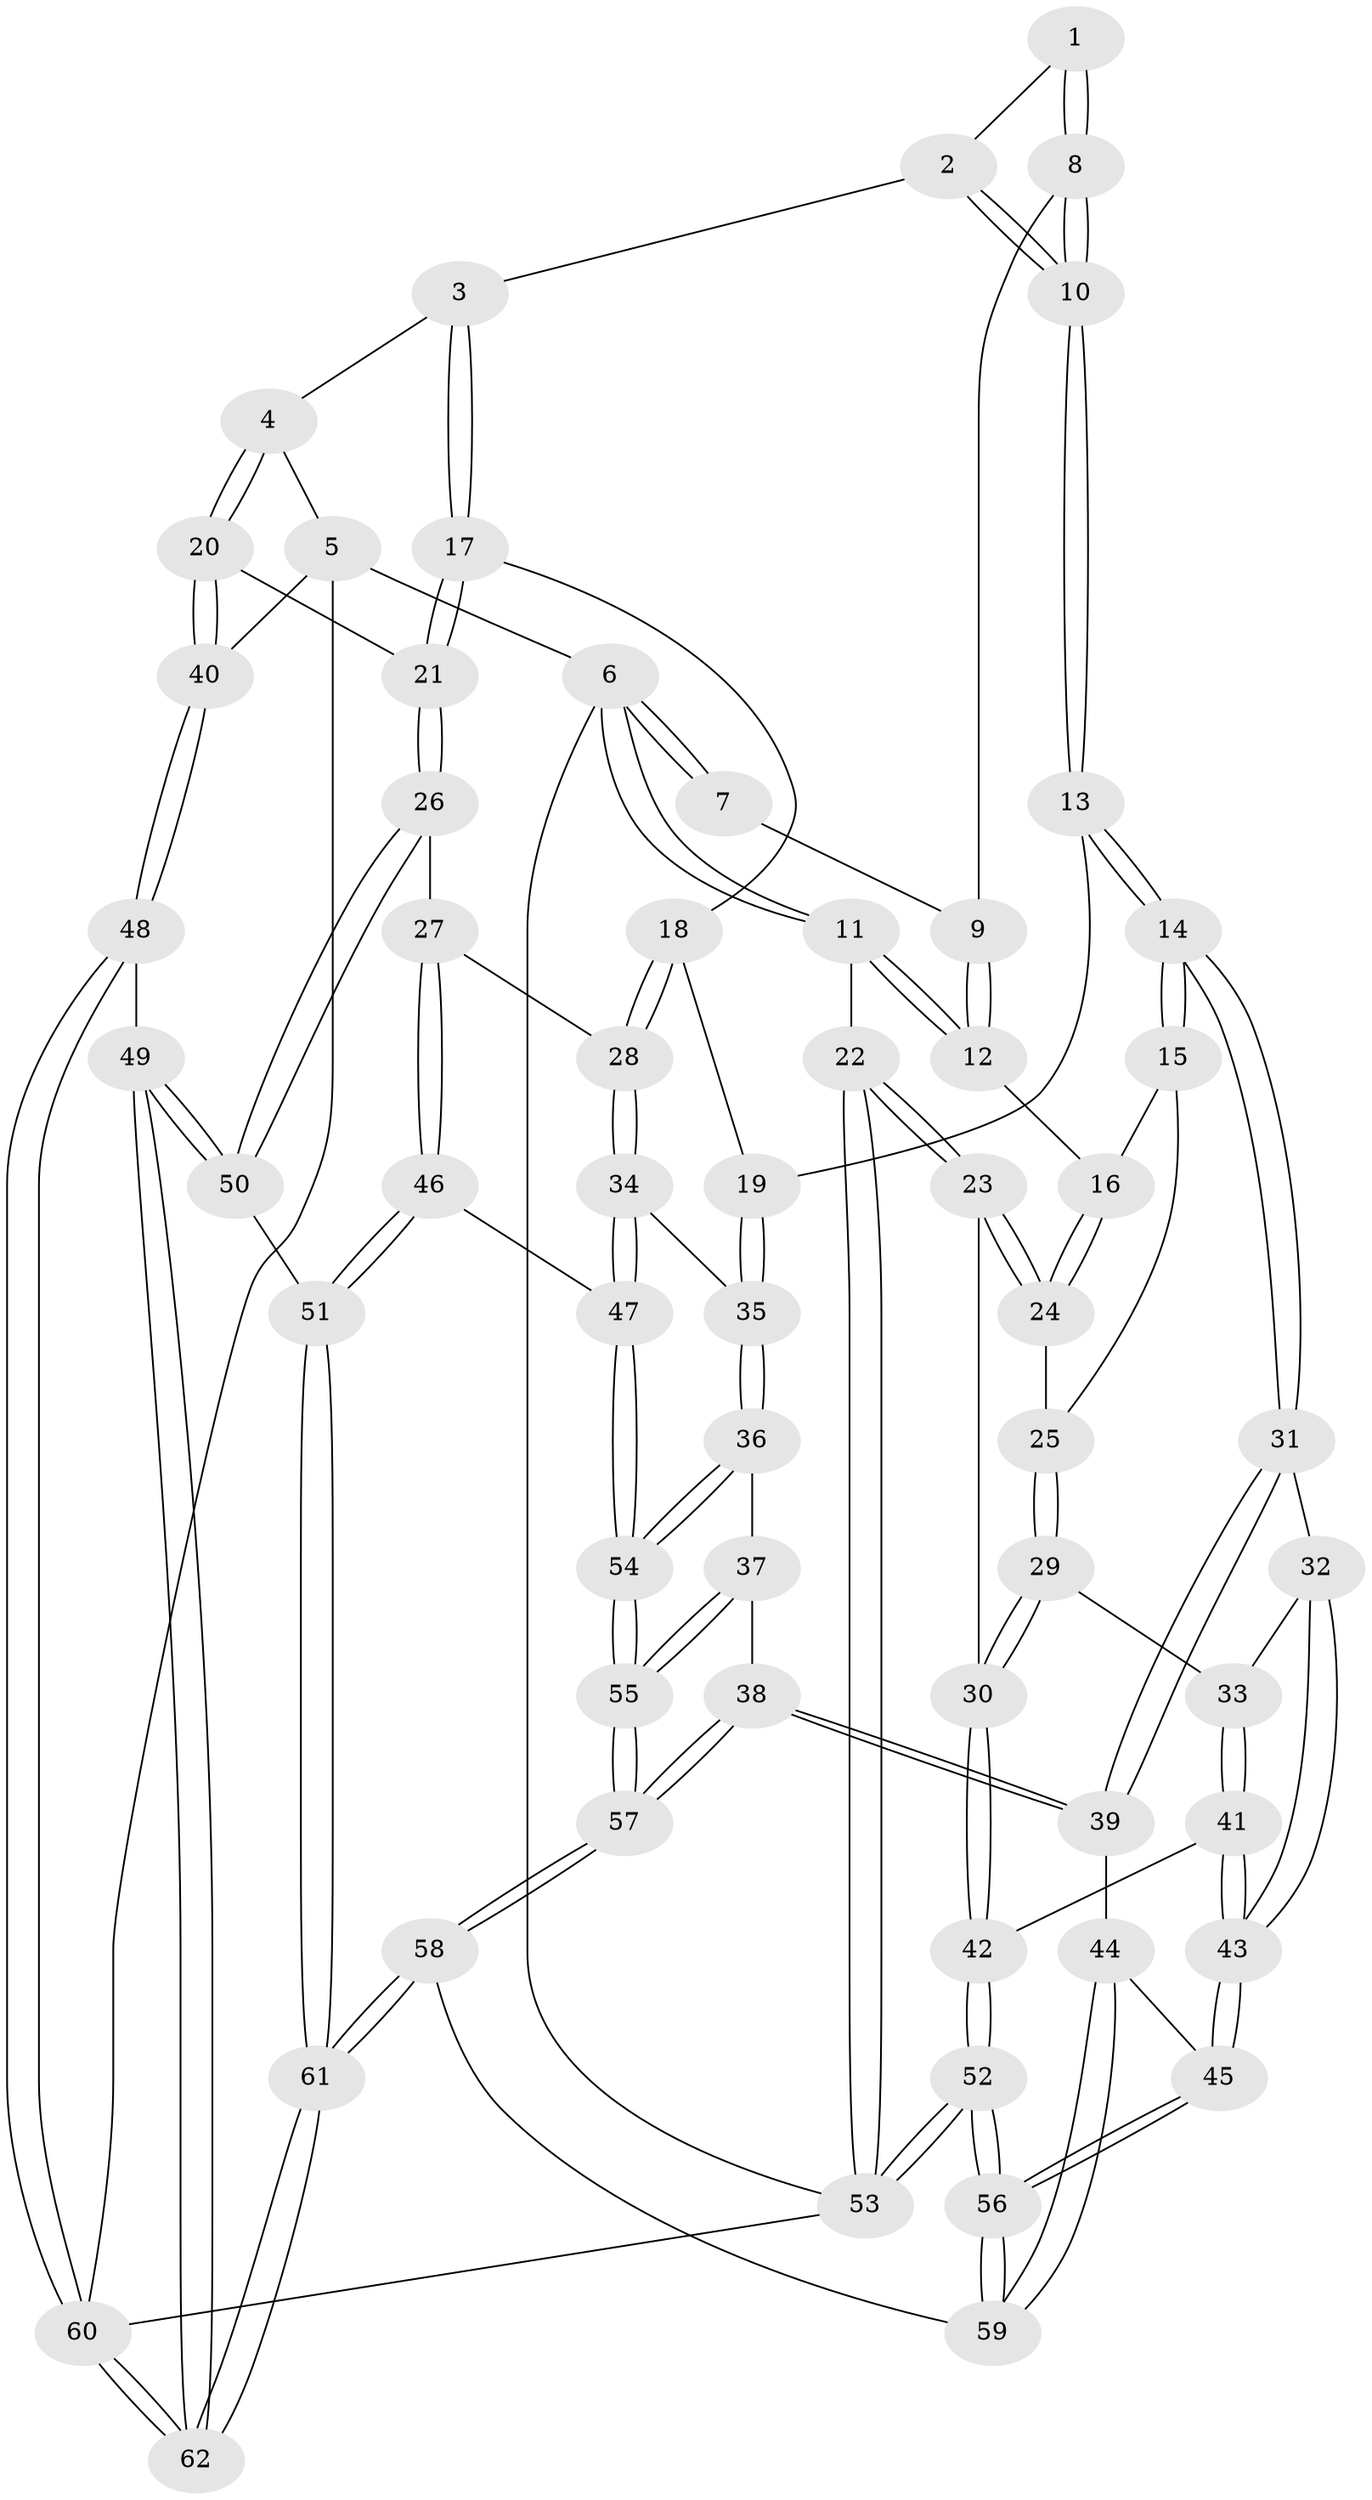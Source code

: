 // Generated by graph-tools (version 1.1) at 2025/38/03/09/25 02:38:26]
// undirected, 62 vertices, 152 edges
graph export_dot {
graph [start="1"]
  node [color=gray90,style=filled];
  1 [pos="+0.6828052358175959+0"];
  2 [pos="+0.7100513656323938+0"];
  3 [pos="+0.877384160502607+0"];
  4 [pos="+0.9561503431196606+0"];
  5 [pos="+1+0"];
  6 [pos="+0+0"];
  7 [pos="+0.3343969257515025+0"];
  8 [pos="+0.3074520286276502+0.18663317450656858"];
  9 [pos="+0.23563193181456926+0.13734922778027311"];
  10 [pos="+0.44298629399102685+0.31884997068225723"];
  11 [pos="+0+0.004801792620728876"];
  12 [pos="+0.17951036174388457+0.1583428889164388"];
  13 [pos="+0.44555648532447745+0.33768345178551556"];
  14 [pos="+0.37429264161630355+0.40919402548619654"];
  15 [pos="+0.24088323478752172+0.370322554316034"];
  16 [pos="+0.15199575567756066+0.31283470056359214"];
  17 [pos="+0.6977589996762383+0.34667527710839835"];
  18 [pos="+0.6118537052965788+0.3590992658482679"];
  19 [pos="+0.47849172881539165+0.3553204767939091"];
  20 [pos="+0.890666877320527+0.48470278497542796"];
  21 [pos="+0.8292786716474269+0.5056847153639228"];
  22 [pos="+0+0.43457704613270365"];
  23 [pos="+0+0.4425090566681707"];
  24 [pos="+0.11475713723217608+0.3481203585901171"];
  25 [pos="+0.17254912616903065+0.4479429137214904"];
  26 [pos="+0.8233229066768352+0.5135660550002042"];
  27 [pos="+0.7174240033395002+0.5580559733024059"];
  28 [pos="+0.6657403331563257+0.568522278704098"];
  29 [pos="+0.18174476181772875+0.5296003676778501"];
  30 [pos="+0.10434713205499783+0.5555183222545886"];
  31 [pos="+0.3306657368750944+0.5185099584418376"];
  32 [pos="+0.3265449272609159+0.5197377761422786"];
  33 [pos="+0.20908843624583057+0.5323088631314036"];
  34 [pos="+0.6593050089140068+0.5709215184856"];
  35 [pos="+0.5886002099224386+0.5799696746842642"];
  36 [pos="+0.579754470545568+0.5899962160569273"];
  37 [pos="+0.505541103007044+0.6351017646209455"];
  38 [pos="+0.4733126946193452+0.6485877631850074"];
  39 [pos="+0.3927702286529646+0.6160774886567479"];
  40 [pos="+1+0.5514687615706211"];
  41 [pos="+0.21766239940278057+0.6855185556312148"];
  42 [pos="+0.10846413285630495+0.6237891533213329"];
  43 [pos="+0.22938317302139982+0.7003699390189786"];
  44 [pos="+0.35513067910737295+0.6721657251114269"];
  45 [pos="+0.23523651888063754+0.7214626856094601"];
  46 [pos="+0.7285219031626428+0.7623322658167607"];
  47 [pos="+0.6851604049178425+0.7609289243210514"];
  48 [pos="+1+0.7159358274360893"];
  49 [pos="+0.9395089748218182+0.7806189226116047"];
  50 [pos="+0.8433583601513581+0.7411651727577221"];
  51 [pos="+0.7759766830803033+0.7771256196480775"];
  52 [pos="+0+1"];
  53 [pos="+0+1"];
  54 [pos="+0.6417625977436316+0.7734428261349611"];
  55 [pos="+0.6255237113685991+0.7866526570150402"];
  56 [pos="+0.11577574328307845+1"];
  57 [pos="+0.48701533774603806+0.9468258363898555"];
  58 [pos="+0.43782182034812756+1"];
  59 [pos="+0.3537296274074192+1"];
  60 [pos="+1+1"];
  61 [pos="+0.7411632200287356+1"];
  62 [pos="+0.811782954023054+1"];
  1 -- 2;
  1 -- 8;
  1 -- 8;
  2 -- 3;
  2 -- 10;
  2 -- 10;
  3 -- 4;
  3 -- 17;
  3 -- 17;
  4 -- 5;
  4 -- 20;
  4 -- 20;
  5 -- 6;
  5 -- 40;
  5 -- 60;
  6 -- 7;
  6 -- 7;
  6 -- 11;
  6 -- 11;
  6 -- 53;
  7 -- 9;
  8 -- 9;
  8 -- 10;
  8 -- 10;
  9 -- 12;
  9 -- 12;
  10 -- 13;
  10 -- 13;
  11 -- 12;
  11 -- 12;
  11 -- 22;
  12 -- 16;
  13 -- 14;
  13 -- 14;
  13 -- 19;
  14 -- 15;
  14 -- 15;
  14 -- 31;
  14 -- 31;
  15 -- 16;
  15 -- 25;
  16 -- 24;
  16 -- 24;
  17 -- 18;
  17 -- 21;
  17 -- 21;
  18 -- 19;
  18 -- 28;
  18 -- 28;
  19 -- 35;
  19 -- 35;
  20 -- 21;
  20 -- 40;
  20 -- 40;
  21 -- 26;
  21 -- 26;
  22 -- 23;
  22 -- 23;
  22 -- 53;
  22 -- 53;
  23 -- 24;
  23 -- 24;
  23 -- 30;
  24 -- 25;
  25 -- 29;
  25 -- 29;
  26 -- 27;
  26 -- 50;
  26 -- 50;
  27 -- 28;
  27 -- 46;
  27 -- 46;
  28 -- 34;
  28 -- 34;
  29 -- 30;
  29 -- 30;
  29 -- 33;
  30 -- 42;
  30 -- 42;
  31 -- 32;
  31 -- 39;
  31 -- 39;
  32 -- 33;
  32 -- 43;
  32 -- 43;
  33 -- 41;
  33 -- 41;
  34 -- 35;
  34 -- 47;
  34 -- 47;
  35 -- 36;
  35 -- 36;
  36 -- 37;
  36 -- 54;
  36 -- 54;
  37 -- 38;
  37 -- 55;
  37 -- 55;
  38 -- 39;
  38 -- 39;
  38 -- 57;
  38 -- 57;
  39 -- 44;
  40 -- 48;
  40 -- 48;
  41 -- 42;
  41 -- 43;
  41 -- 43;
  42 -- 52;
  42 -- 52;
  43 -- 45;
  43 -- 45;
  44 -- 45;
  44 -- 59;
  44 -- 59;
  45 -- 56;
  45 -- 56;
  46 -- 47;
  46 -- 51;
  46 -- 51;
  47 -- 54;
  47 -- 54;
  48 -- 49;
  48 -- 60;
  48 -- 60;
  49 -- 50;
  49 -- 50;
  49 -- 62;
  49 -- 62;
  50 -- 51;
  51 -- 61;
  51 -- 61;
  52 -- 53;
  52 -- 53;
  52 -- 56;
  52 -- 56;
  53 -- 60;
  54 -- 55;
  54 -- 55;
  55 -- 57;
  55 -- 57;
  56 -- 59;
  56 -- 59;
  57 -- 58;
  57 -- 58;
  58 -- 59;
  58 -- 61;
  58 -- 61;
  60 -- 62;
  60 -- 62;
  61 -- 62;
  61 -- 62;
}
